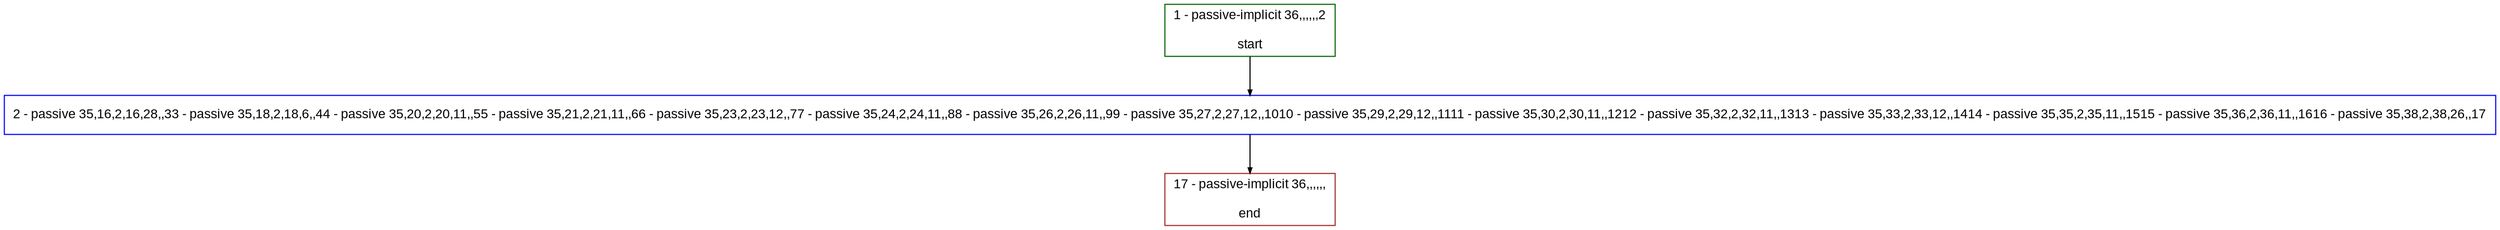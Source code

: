 digraph "" {
  graph [bgcolor="white", fillcolor="#FFFFCC", pack="true", packmode="clust", fontname="Arial", label="", fontsize="12", compound="true", style="rounded,filled"];
  node [node_initialized="no", fillcolor="white", fontname="Arial", label="", color="grey", fontsize="12", fixedsize="false", compound="true", shape="rectangle", style="filled"];
  edge [arrowtail="none", lhead="", fontcolor="black", fontname="Arial", label="", color="black", fontsize="12", arrowhead="normal", arrowsize="0.5", compound="true", ltail="", dir="forward"];
  __N1 [fillcolor="#ffffff", label="2 - passive 35,16,2,16,28,,33 - passive 35,18,2,18,6,,44 - passive 35,20,2,20,11,,55 - passive 35,21,2,21,11,,66 - passive 35,23,2,23,12,,77 - passive 35,24,2,24,11,,88 - passive 35,26,2,26,11,,99 - passive 35,27,2,27,12,,1010 - passive 35,29,2,29,12,,1111 - passive 35,30,2,30,11,,1212 - passive 35,32,2,32,11,,1313 - passive 35,33,2,33,12,,1414 - passive 35,35,2,35,11,,1515 - passive 35,36,2,36,11,,1616 - passive 35,38,2,38,26,,17", color="#0000ff", shape="box", style="filled"];
  __N2 [fillcolor="#ffffff", label="1 - passive-implicit 36,,,,,,2\n\nstart", color="#006400", shape="box", style="filled"];
  __N3 [fillcolor="#ffffff", label="17 - passive-implicit 36,,,,,,\n\nend", color="#a52a2a", shape="box", style="filled"];
  __N2 -> __N1 [arrowtail="none", color="#000000", label="", arrowhead="normal", dir="forward"];
  __N1 -> __N3 [arrowtail="none", color="#000000", label="", arrowhead="normal", dir="forward"];
}
